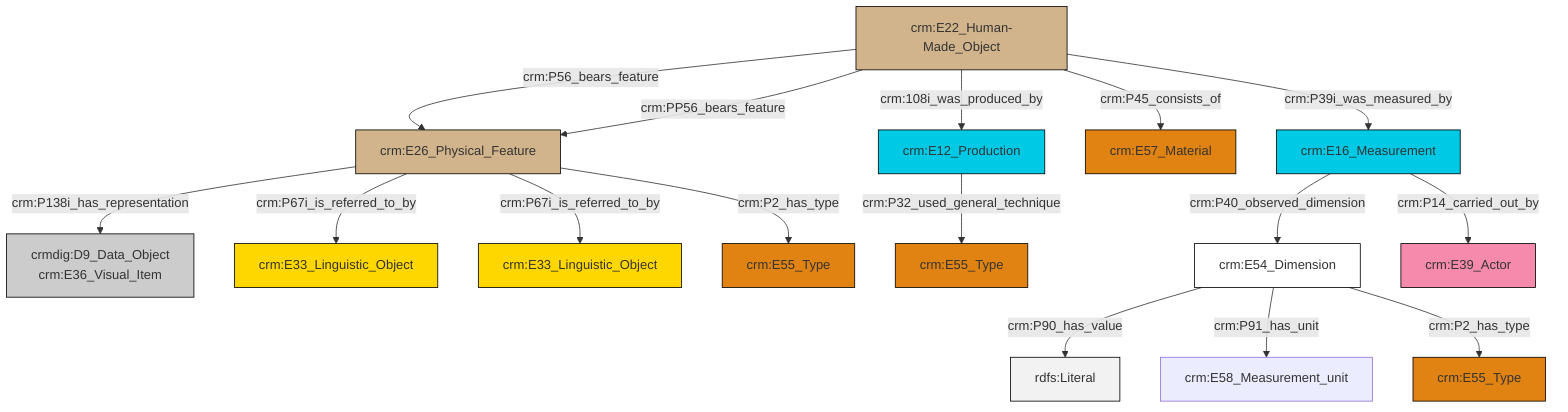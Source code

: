 graph TD
classDef Literal fill:#f2f2f2,stroke:#000000;
classDef CRM_Entity fill:#FFFFFF,stroke:#000000;
classDef Temporal_Entity fill:#00C9E6, stroke:#000000;
classDef Type fill:#E18312, stroke:#000000;
classDef Time-Span fill:#2C9C91, stroke:#000000;
classDef Appellation fill:#FFEB7F, stroke:#000000;
classDef Place fill:#008836, stroke:#000000;
classDef Persistent_Item fill:#B266B2, stroke:#000000;
classDef Conceptual_Object fill:#FFD700, stroke:#000000;
classDef Physical_Thing fill:#D2B48C, stroke:#000000;
classDef Actor fill:#f58aad, stroke:#000000;
classDef PC_Classes fill:#4ce600, stroke:#000000;
classDef Multi fill:#cccccc,stroke:#000000;

0["crm:E54_Dimension"]:::CRM_Entity -->|crm:P90_has_value| 1[rdfs:Literal]:::Literal
2["crm:E16_Measurement"]:::Temporal_Entity -->|crm:P40_observed_dimension| 0["crm:E54_Dimension"]:::CRM_Entity
7["crm:E22_Human-Made_Object"]:::Physical_Thing -->|crm:P56_bears_feature| 8["crm:E26_Physical_Feature"]:::Physical_Thing
7["crm:E22_Human-Made_Object"]:::Physical_Thing -->|crm:PP56_bears_feature| 8["crm:E26_Physical_Feature"]:::Physical_Thing
16["crm:E12_Production"]:::Temporal_Entity -->|crm:P32_used_general_technique| 17["crm:E55_Type"]:::Type
8["crm:E26_Physical_Feature"]:::Physical_Thing -->|crm:P138i_has_representation| 18["crmdig:D9_Data_Object<br>crm:E36_Visual_Item"]:::Multi
0["crm:E54_Dimension"]:::CRM_Entity -->|crm:P91_has_unit| 14["crm:E58_Measurement_unit"]:::Default
8["crm:E26_Physical_Feature"]:::Physical_Thing -->|crm:P67i_is_referred_to_by| 20["crm:E33_Linguistic_Object"]:::Conceptual_Object
8["crm:E26_Physical_Feature"]:::Physical_Thing -->|crm:P67i_is_referred_to_by| 3["crm:E33_Linguistic_Object"]:::Conceptual_Object
2["crm:E16_Measurement"]:::Temporal_Entity -->|crm:P14_carried_out_by| 23["crm:E39_Actor"]:::Actor
0["crm:E54_Dimension"]:::CRM_Entity -->|crm:P2_has_type| 5["crm:E55_Type"]:::Type
7["crm:E22_Human-Made_Object"]:::Physical_Thing -->|crm:108i_was_produced_by| 16["crm:E12_Production"]:::Temporal_Entity
7["crm:E22_Human-Made_Object"]:::Physical_Thing -->|crm:P45_consists_of| 12["crm:E57_Material"]:::Type
8["crm:E26_Physical_Feature"]:::Physical_Thing -->|crm:P2_has_type| 10["crm:E55_Type"]:::Type
7["crm:E22_Human-Made_Object"]:::Physical_Thing -->|crm:P39i_was_measured_by| 2["crm:E16_Measurement"]:::Temporal_Entity
